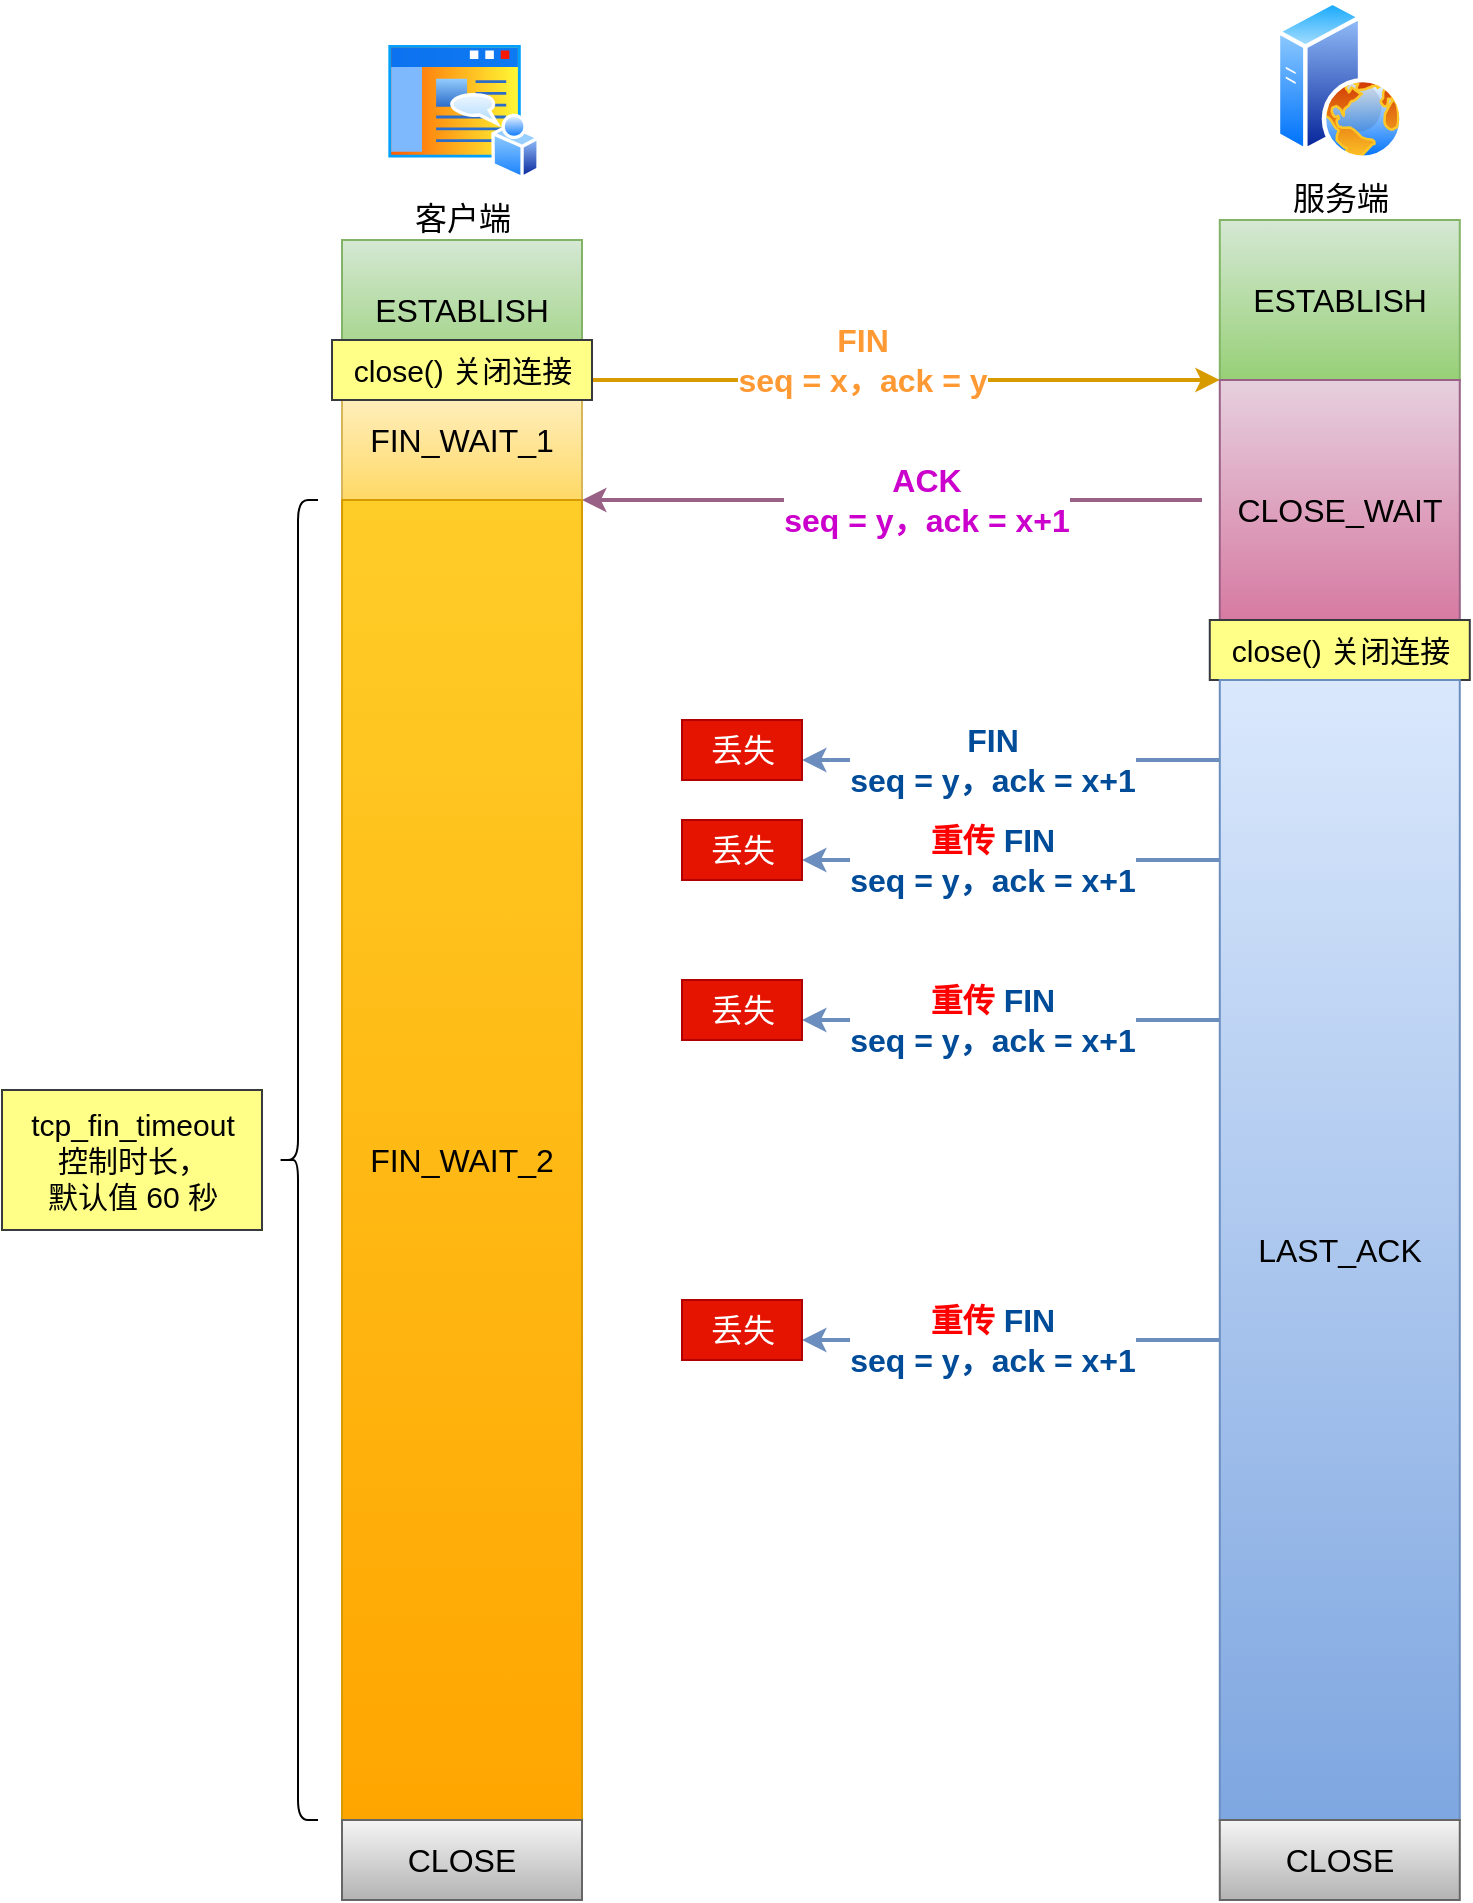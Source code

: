 <mxfile version="20.2.4" type="github">
  <diagram id="QGciWz5QOZAs0Fy6w9OT" name="第 1 页">
    <mxGraphModel dx="1773" dy="562" grid="1" gridSize="10" guides="1" tooltips="1" connect="1" arrows="1" fold="1" page="1" pageScale="1" pageWidth="827" pageHeight="1169" math="0" shadow="0">
      <root>
        <mxCell id="0" />
        <mxCell id="1" parent="0" />
        <mxCell id="D2RsaCyo_Tm6DuhNRYhF-1" value="ESTABLISH" style="rounded=0;whiteSpace=wrap;html=1;fontSize=16;fillColor=#d5e8d4;strokeColor=#82b366;gradientColor=#97d077;" vertex="1" parent="1">
          <mxGeometry x="120" y="210" width="120" height="70" as="geometry" />
        </mxCell>
        <mxCell id="D2RsaCyo_Tm6DuhNRYhF-2" value="客户端" style="aspect=fixed;perimeter=ellipsePerimeter;html=1;align=center;shadow=0;dashed=0;spacingTop=3;image;image=img/lib/active_directory/home_page.svg;fontSize=16;" vertex="1" parent="1">
          <mxGeometry x="141.11" y="110" width="77.78" height="70" as="geometry" />
        </mxCell>
        <mxCell id="D2RsaCyo_Tm6DuhNRYhF-3" value="服务端" style="aspect=fixed;perimeter=ellipsePerimeter;html=1;align=center;shadow=0;dashed=0;spacingTop=3;image;image=img/lib/active_directory/web_server.svg;fontSize=16;" vertex="1" parent="1">
          <mxGeometry x="586.89" y="90" width="64" height="80" as="geometry" />
        </mxCell>
        <mxCell id="D2RsaCyo_Tm6DuhNRYhF-4" value="ESTABLISH" style="rounded=0;whiteSpace=wrap;html=1;fontSize=16;fillColor=#d5e8d4;strokeColor=#82b366;gradientColor=#97d077;" vertex="1" parent="1">
          <mxGeometry x="558.89" y="200" width="120" height="80" as="geometry" />
        </mxCell>
        <mxCell id="D2RsaCyo_Tm6DuhNRYhF-5" value="FIN_WAIT_1" style="rounded=0;whiteSpace=wrap;html=1;fontSize=16;fillColor=#fff2cc;strokeColor=#d6b656;gradientColor=#ffd966;" vertex="1" parent="1">
          <mxGeometry x="120" y="280" width="120" height="60" as="geometry" />
        </mxCell>
        <mxCell id="D2RsaCyo_Tm6DuhNRYhF-6" value="&lt;b style=&quot;color: rgb(255, 153, 51); font-size: 16px;&quot;&gt;FIN&lt;br style=&quot;font-size: 16px;&quot;&gt;seq = x，ack = y&lt;/b&gt;" style="rounded=0;orthogonalLoop=1;jettySize=auto;html=1;fontSize=16;exitX=1;exitY=0;exitDx=0;exitDy=0;fillColor=#ffcd28;gradientColor=#ffa500;strokeColor=#d79b00;strokeWidth=2;entryX=0;entryY=1;entryDx=0;entryDy=0;" edge="1" parent="1" target="D2RsaCyo_Tm6DuhNRYhF-4">
          <mxGeometry x="-0.125" y="10" relative="1" as="geometry">
            <mxPoint x="450" y="280" as="targetPoint" />
            <mxPoint as="offset" />
            <mxPoint x="240" y="280" as="sourcePoint" />
          </mxGeometry>
        </mxCell>
        <mxCell id="D2RsaCyo_Tm6DuhNRYhF-7" value="CLOSE_WAIT" style="rounded=0;whiteSpace=wrap;html=1;fontSize=16;fillColor=#e6d0de;strokeColor=#996185;gradientColor=#d5739d;" vertex="1" parent="1">
          <mxGeometry x="558.89" y="280" width="120" height="130" as="geometry" />
        </mxCell>
        <mxCell id="D2RsaCyo_Tm6DuhNRYhF-8" value="&lt;b style=&quot;font-size: 16px;&quot;&gt;&lt;font color=&quot;#cc00cc&quot;&gt;ACK&lt;br style=&quot;font-size: 16px;&quot;&gt;seq = y，ack = x+1&lt;/font&gt;&lt;/b&gt;" style="rounded=0;orthogonalLoop=1;jettySize=auto;html=1;fontSize=16;fillColor=#e6d0de;gradientColor=#d5739d;strokeColor=#996185;strokeWidth=2;entryX=1;entryY=1;entryDx=0;entryDy=0;" edge="1" parent="1" target="D2RsaCyo_Tm6DuhNRYhF-5">
          <mxGeometry x="-0.106" relative="1" as="geometry">
            <mxPoint x="250" y="340" as="targetPoint" />
            <mxPoint as="offset" />
            <mxPoint x="550" y="340" as="sourcePoint" />
          </mxGeometry>
        </mxCell>
        <mxCell id="D2RsaCyo_Tm6DuhNRYhF-9" value="FIN_WAIT_2" style="rounded=0;whiteSpace=wrap;html=1;fontSize=16;fillColor=#ffcd28;strokeColor=#d79b00;gradientColor=#ffa500;" vertex="1" parent="1">
          <mxGeometry x="120" y="340" width="120" height="660" as="geometry" />
        </mxCell>
        <mxCell id="D2RsaCyo_Tm6DuhNRYhF-10" value="close() 关闭连接" style="text;html=1;align=center;verticalAlign=middle;resizable=0;points=[];autosize=1;strokeColor=#36393d;fillColor=#ffff88;fontSize=15;" vertex="1" parent="1">
          <mxGeometry x="115" y="260" width="130" height="30" as="geometry" />
        </mxCell>
        <mxCell id="D2RsaCyo_Tm6DuhNRYhF-13" value="CLOSE" style="rounded=0;whiteSpace=wrap;html=1;fontSize=16;fillColor=#f5f5f5;strokeColor=#666666;gradientColor=#b3b3b3;" vertex="1" parent="1">
          <mxGeometry x="120" y="1000" width="120" height="40" as="geometry" />
        </mxCell>
        <mxCell id="D2RsaCyo_Tm6DuhNRYhF-14" value="close() 关闭连接" style="text;html=1;align=center;verticalAlign=middle;resizable=0;points=[];autosize=1;strokeColor=#36393d;fillColor=#ffff88;fontSize=15;" vertex="1" parent="1">
          <mxGeometry x="553.89" y="400" width="130" height="30" as="geometry" />
        </mxCell>
        <mxCell id="D2RsaCyo_Tm6DuhNRYhF-15" value="LAST_ACK" style="rounded=0;whiteSpace=wrap;html=1;fontSize=16;fillColor=#dae8fc;strokeColor=#6c8ebf;gradientColor=#7ea6e0;" vertex="1" parent="1">
          <mxGeometry x="558.89" y="430" width="120" height="570" as="geometry" />
        </mxCell>
        <mxCell id="D2RsaCyo_Tm6DuhNRYhF-16" value="&lt;b style=&quot;font-size: 16px;&quot;&gt;&lt;font color=&quot;#004c99&quot;&gt;FIN&lt;br style=&quot;font-size: 16px;&quot;&gt;seq = y，ack = x+1&lt;/font&gt;&lt;/b&gt;" style="rounded=0;orthogonalLoop=1;jettySize=auto;html=1;fontSize=16;fillColor=#dae8fc;gradientColor=#7ea6e0;strokeColor=#6c8ebf;strokeWidth=2;" edge="1" parent="1">
          <mxGeometry x="0.09" relative="1" as="geometry">
            <mxPoint x="350" y="470" as="targetPoint" />
            <mxPoint as="offset" />
            <mxPoint x="558.89" y="470" as="sourcePoint" />
          </mxGeometry>
        </mxCell>
        <mxCell id="D2RsaCyo_Tm6DuhNRYhF-17" value="丢失" style="text;html=1;align=center;verticalAlign=middle;resizable=0;points=[];autosize=1;strokeColor=#B20000;fillColor=#e51400;fontSize=16;fontColor=#ffffff;" vertex="1" parent="1">
          <mxGeometry x="290" y="450" width="60" height="30" as="geometry" />
        </mxCell>
        <mxCell id="D2RsaCyo_Tm6DuhNRYhF-18" value="&lt;b style=&quot;font-size: 16px;&quot;&gt;&lt;font color=&quot;#ff0000&quot;&gt;重传&lt;/font&gt;&lt;font color=&quot;#004c99&quot;&gt; FIN&lt;br style=&quot;font-size: 16px;&quot;&gt;seq = y，ack = x+1&lt;/font&gt;&lt;/b&gt;" style="rounded=0;orthogonalLoop=1;jettySize=auto;html=1;fontSize=16;fillColor=#dae8fc;gradientColor=#7ea6e0;strokeColor=#6c8ebf;strokeWidth=2;" edge="1" parent="1">
          <mxGeometry x="0.09" relative="1" as="geometry">
            <mxPoint x="350" y="520" as="targetPoint" />
            <mxPoint as="offset" />
            <mxPoint x="558.89" y="520" as="sourcePoint" />
          </mxGeometry>
        </mxCell>
        <mxCell id="D2RsaCyo_Tm6DuhNRYhF-19" value="丢失" style="text;html=1;align=center;verticalAlign=middle;resizable=0;points=[];autosize=1;strokeColor=#B20000;fillColor=#e51400;fontSize=16;fontColor=#ffffff;" vertex="1" parent="1">
          <mxGeometry x="290" y="500" width="60" height="30" as="geometry" />
        </mxCell>
        <mxCell id="D2RsaCyo_Tm6DuhNRYhF-20" value="&lt;b&gt;&lt;font color=&quot;#ff0000&quot;&gt;重传&amp;nbsp;&lt;/font&gt;&lt;/b&gt;&lt;b style=&quot;font-size: 16px;&quot;&gt;&lt;font color=&quot;#004c99&quot;&gt;FIN&lt;br style=&quot;font-size: 16px;&quot;&gt;seq = y，ack = x+1&lt;/font&gt;&lt;/b&gt;" style="rounded=0;orthogonalLoop=1;jettySize=auto;html=1;fontSize=16;fillColor=#dae8fc;gradientColor=#7ea6e0;strokeColor=#6c8ebf;strokeWidth=2;" edge="1" parent="1">
          <mxGeometry x="0.09" relative="1" as="geometry">
            <mxPoint x="350" y="600" as="targetPoint" />
            <mxPoint as="offset" />
            <mxPoint x="558.89" y="600" as="sourcePoint" />
          </mxGeometry>
        </mxCell>
        <mxCell id="D2RsaCyo_Tm6DuhNRYhF-21" value="丢失" style="text;html=1;align=center;verticalAlign=middle;resizable=0;points=[];autosize=1;strokeColor=#B20000;fillColor=#e51400;fontSize=16;fontColor=#ffffff;" vertex="1" parent="1">
          <mxGeometry x="290" y="580" width="60" height="30" as="geometry" />
        </mxCell>
        <mxCell id="D2RsaCyo_Tm6DuhNRYhF-22" value="&lt;b&gt;&lt;font color=&quot;#ff0000&quot;&gt;重传&amp;nbsp;&lt;/font&gt;&lt;/b&gt;&lt;b style=&quot;font-size: 16px;&quot;&gt;&lt;font color=&quot;#004c99&quot;&gt;FIN&lt;br style=&quot;font-size: 16px;&quot;&gt;seq = y，ack = x+1&lt;/font&gt;&lt;/b&gt;" style="rounded=0;orthogonalLoop=1;jettySize=auto;html=1;fontSize=16;fillColor=#dae8fc;gradientColor=#7ea6e0;strokeColor=#6c8ebf;strokeWidth=2;" edge="1" parent="1">
          <mxGeometry x="0.09" relative="1" as="geometry">
            <mxPoint x="350" y="760" as="targetPoint" />
            <mxPoint as="offset" />
            <mxPoint x="558.89" y="760" as="sourcePoint" />
          </mxGeometry>
        </mxCell>
        <mxCell id="D2RsaCyo_Tm6DuhNRYhF-23" value="丢失" style="text;html=1;align=center;verticalAlign=middle;resizable=0;points=[];autosize=1;strokeColor=#B20000;fillColor=#e51400;fontSize=16;fontColor=#ffffff;" vertex="1" parent="1">
          <mxGeometry x="290" y="740" width="60" height="30" as="geometry" />
        </mxCell>
        <mxCell id="D2RsaCyo_Tm6DuhNRYhF-24" value="CLOSE" style="rounded=0;whiteSpace=wrap;html=1;fontSize=16;fillColor=#f5f5f5;strokeColor=#666666;gradientColor=#b3b3b3;" vertex="1" parent="1">
          <mxGeometry x="558.89" y="1000" width="120" height="40" as="geometry" />
        </mxCell>
        <mxCell id="D2RsaCyo_Tm6DuhNRYhF-25" value="" style="shape=curlyBracket;whiteSpace=wrap;html=1;rounded=1;fontSize=15;" vertex="1" parent="1">
          <mxGeometry x="88" y="340" width="20" height="660" as="geometry" />
        </mxCell>
        <mxCell id="D2RsaCyo_Tm6DuhNRYhF-26" value="tcp_fin_timeout &lt;br&gt;控制时长，&lt;br&gt;默认值 60 秒" style="text;html=1;align=center;verticalAlign=middle;resizable=0;points=[];autosize=1;strokeColor=#36393d;fillColor=#ffff88;fontSize=15;" vertex="1" parent="1">
          <mxGeometry x="-50" y="635" width="130" height="70" as="geometry" />
        </mxCell>
      </root>
    </mxGraphModel>
  </diagram>
</mxfile>
